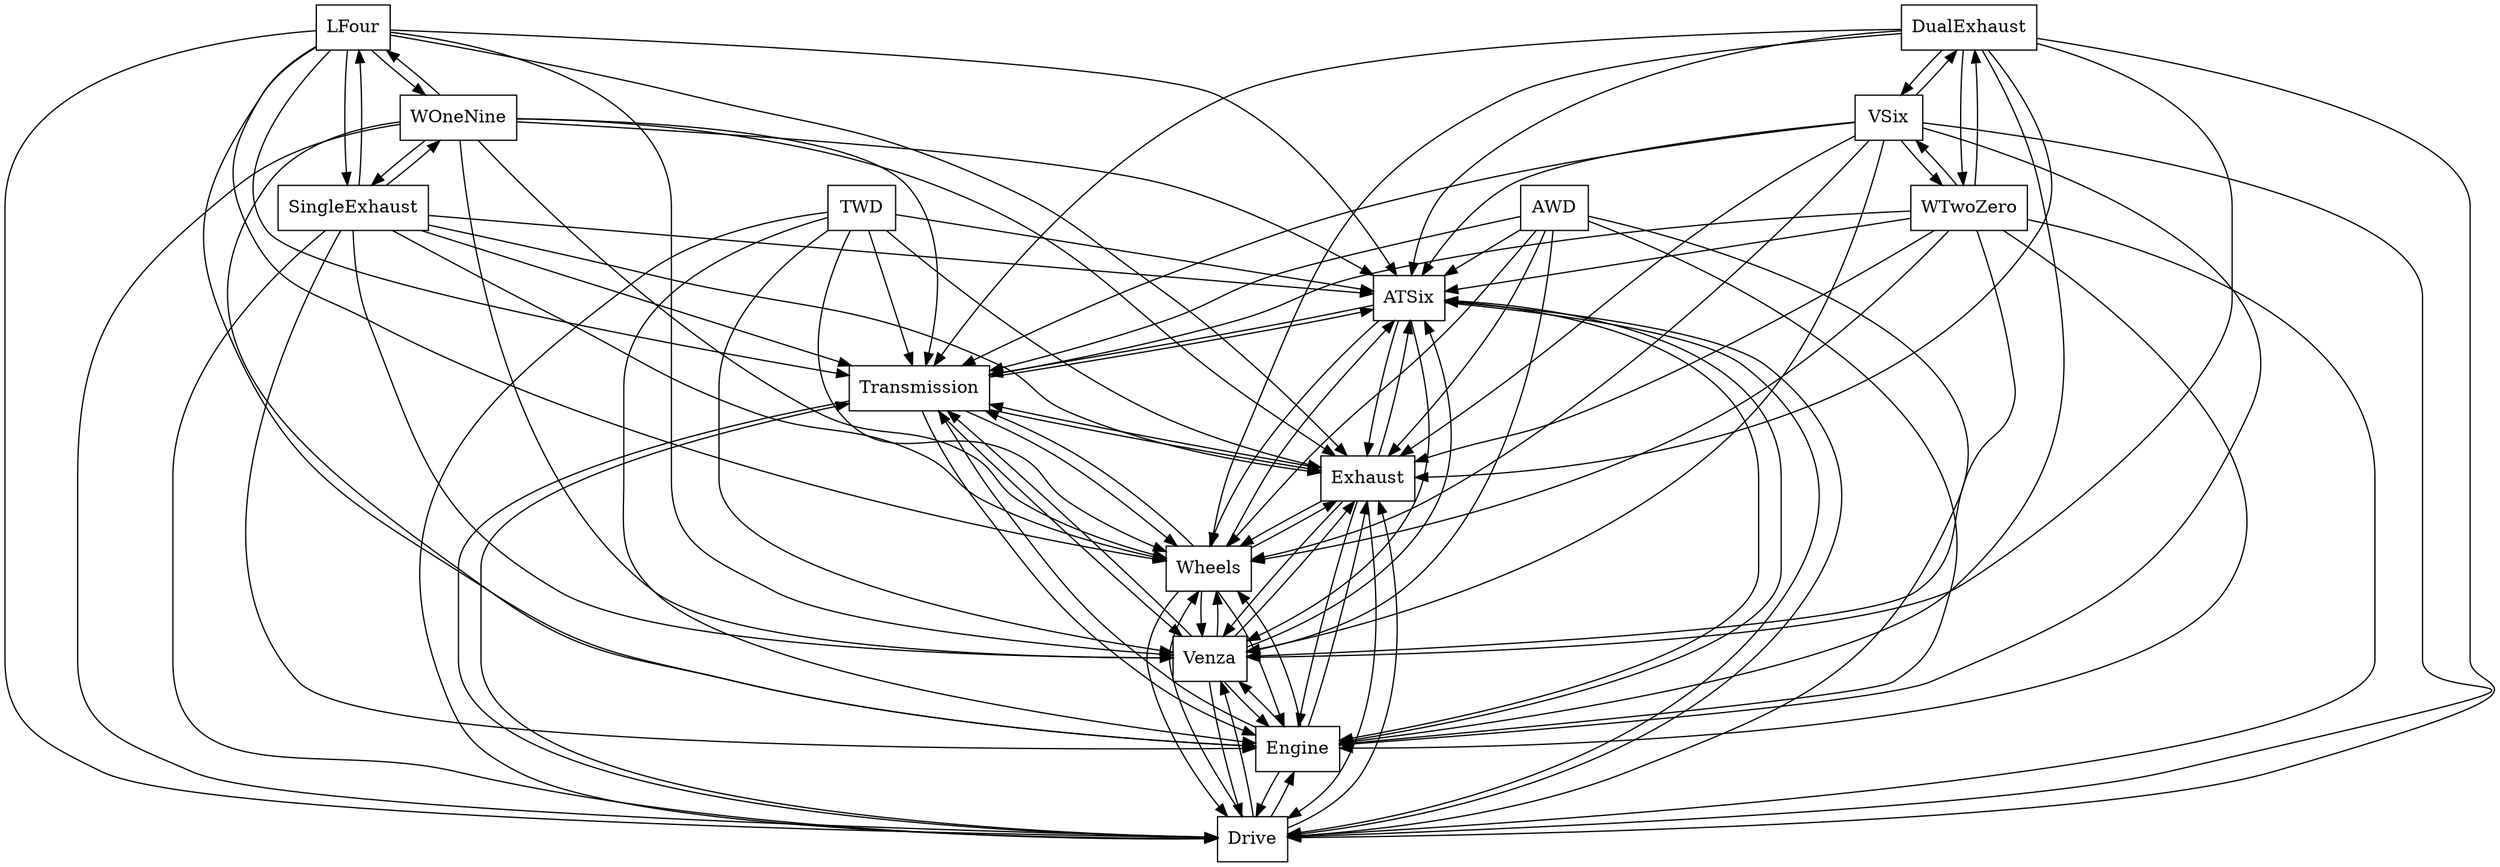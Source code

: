 digraph{
graph [rankdir=TB];
node [shape=box];
edge [arrowhead=normal];
0[label="ATSix",]
1[label="LFour",]
2[label="Transmission",]
3[label="Drive",]
4[label="DualExhaust",]
5[label="WOneNine",]
6[label="SingleExhaust",]
7[label="Engine",]
8[label="AWD",]
9[label="VSix",]
10[label="Venza",]
11[label="Wheels",]
12[label="TWD",]
13[label="WTwoZero",]
14[label="Exhaust",]
0->2[label="",]
0->3[label="",]
0->7[label="",]
0->10[label="",]
0->11[label="",]
0->14[label="",]
1->0[label="",]
1->2[label="",]
1->3[label="",]
1->5[label="",]
1->6[label="",]
1->7[label="",]
1->10[label="",]
1->11[label="",]
1->14[label="",]
2->0[label="",]
2->3[label="",]
2->7[label="",]
2->10[label="",]
2->11[label="",]
2->14[label="",]
3->0[label="",]
3->2[label="",]
3->7[label="",]
3->10[label="",]
3->11[label="",]
3->14[label="",]
4->0[label="",]
4->2[label="",]
4->3[label="",]
4->7[label="",]
4->9[label="",]
4->10[label="",]
4->11[label="",]
4->13[label="",]
4->14[label="",]
5->0[label="",]
5->1[label="",]
5->2[label="",]
5->3[label="",]
5->6[label="",]
5->7[label="",]
5->10[label="",]
5->11[label="",]
5->14[label="",]
6->0[label="",]
6->1[label="",]
6->2[label="",]
6->3[label="",]
6->5[label="",]
6->7[label="",]
6->10[label="",]
6->11[label="",]
6->14[label="",]
7->0[label="",]
7->2[label="",]
7->3[label="",]
7->10[label="",]
7->11[label="",]
7->14[label="",]
8->0[label="",]
8->2[label="",]
8->3[label="",]
8->7[label="",]
8->10[label="",]
8->11[label="",]
8->14[label="",]
9->0[label="",]
9->2[label="",]
9->3[label="",]
9->4[label="",]
9->7[label="",]
9->10[label="",]
9->11[label="",]
9->13[label="",]
9->14[label="",]
10->0[label="",]
10->2[label="",]
10->3[label="",]
10->7[label="",]
10->11[label="",]
10->14[label="",]
11->0[label="",]
11->2[label="",]
11->3[label="",]
11->7[label="",]
11->10[label="",]
11->14[label="",]
12->0[label="",]
12->2[label="",]
12->3[label="",]
12->7[label="",]
12->10[label="",]
12->11[label="",]
12->14[label="",]
13->0[label="",]
13->2[label="",]
13->3[label="",]
13->4[label="",]
13->7[label="",]
13->9[label="",]
13->10[label="",]
13->11[label="",]
13->14[label="",]
14->0[label="",]
14->2[label="",]
14->3[label="",]
14->7[label="",]
14->10[label="",]
14->11[label="",]
}
